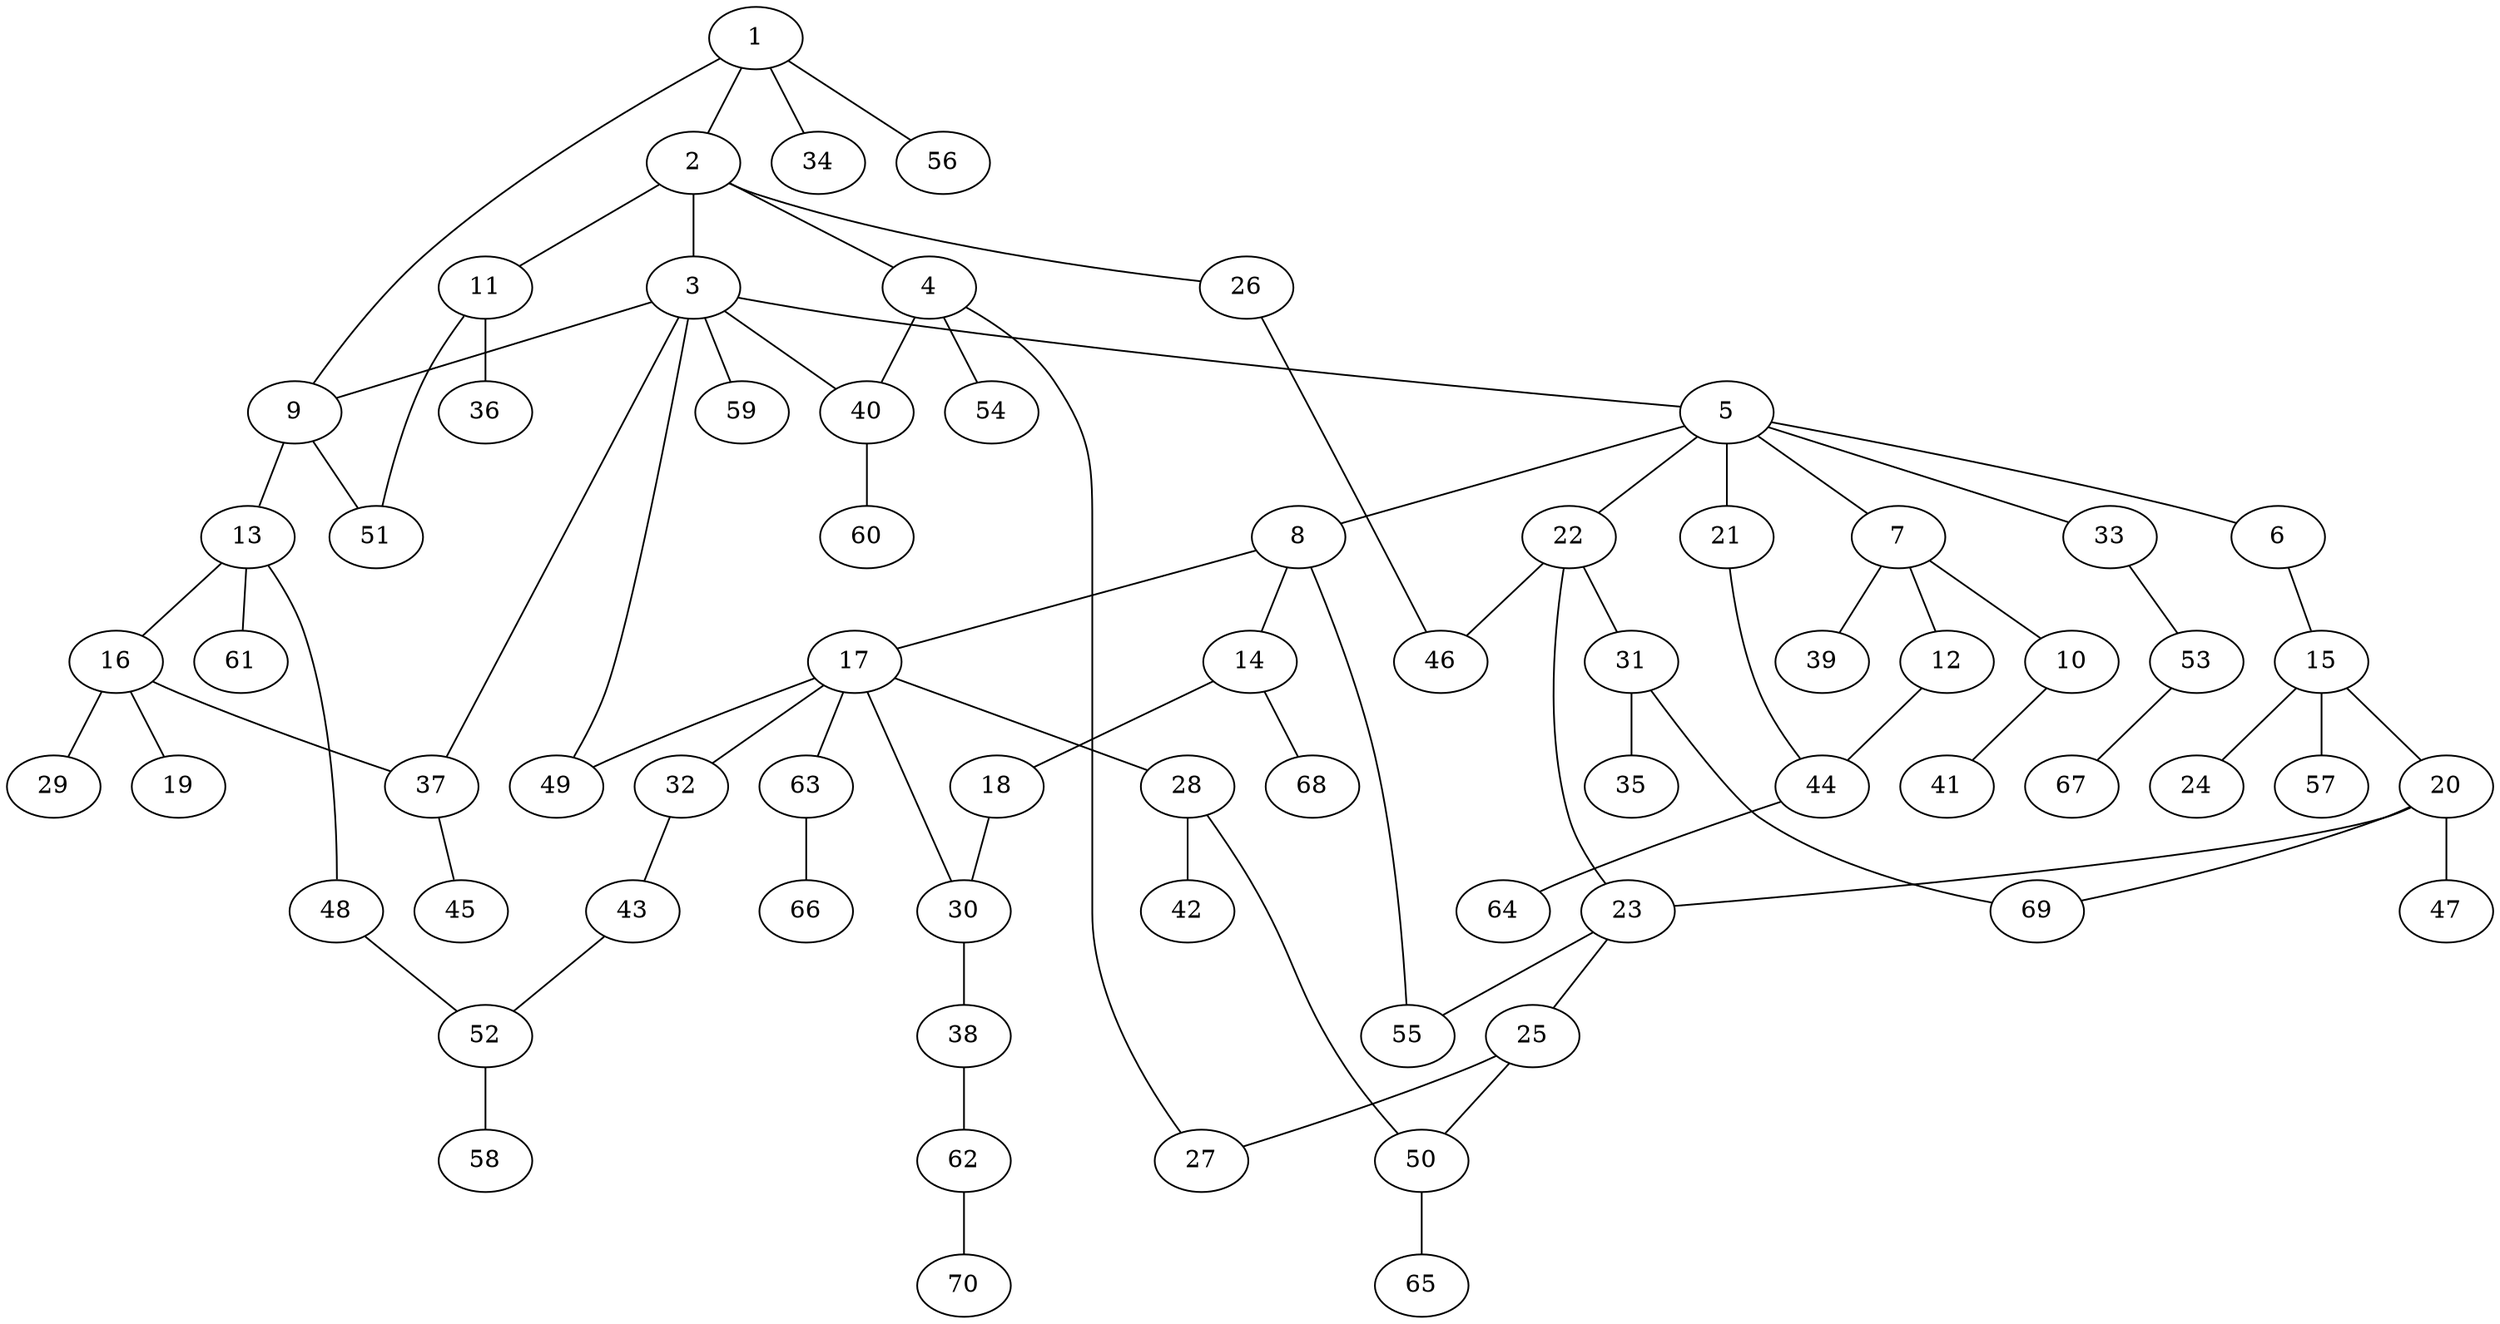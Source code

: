 graph graphname {1--2
1--9
1--34
1--56
2--3
2--4
2--11
2--26
3--5
3--9
3--37
3--40
3--49
3--59
4--27
4--40
4--54
5--6
5--7
5--8
5--21
5--22
5--33
6--15
7--10
7--12
7--39
8--14
8--17
8--55
9--13
9--51
10--41
11--36
11--51
12--44
13--16
13--48
13--61
14--18
14--68
15--20
15--24
15--57
16--19
16--29
16--37
17--28
17--30
17--32
17--49
17--63
18--30
20--23
20--47
20--69
21--44
22--23
22--31
22--46
23--25
23--55
25--27
25--50
26--46
28--42
28--50
30--38
31--35
31--69
32--43
33--53
37--45
38--62
40--60
43--52
44--64
48--52
50--65
52--58
53--67
62--70
63--66
}